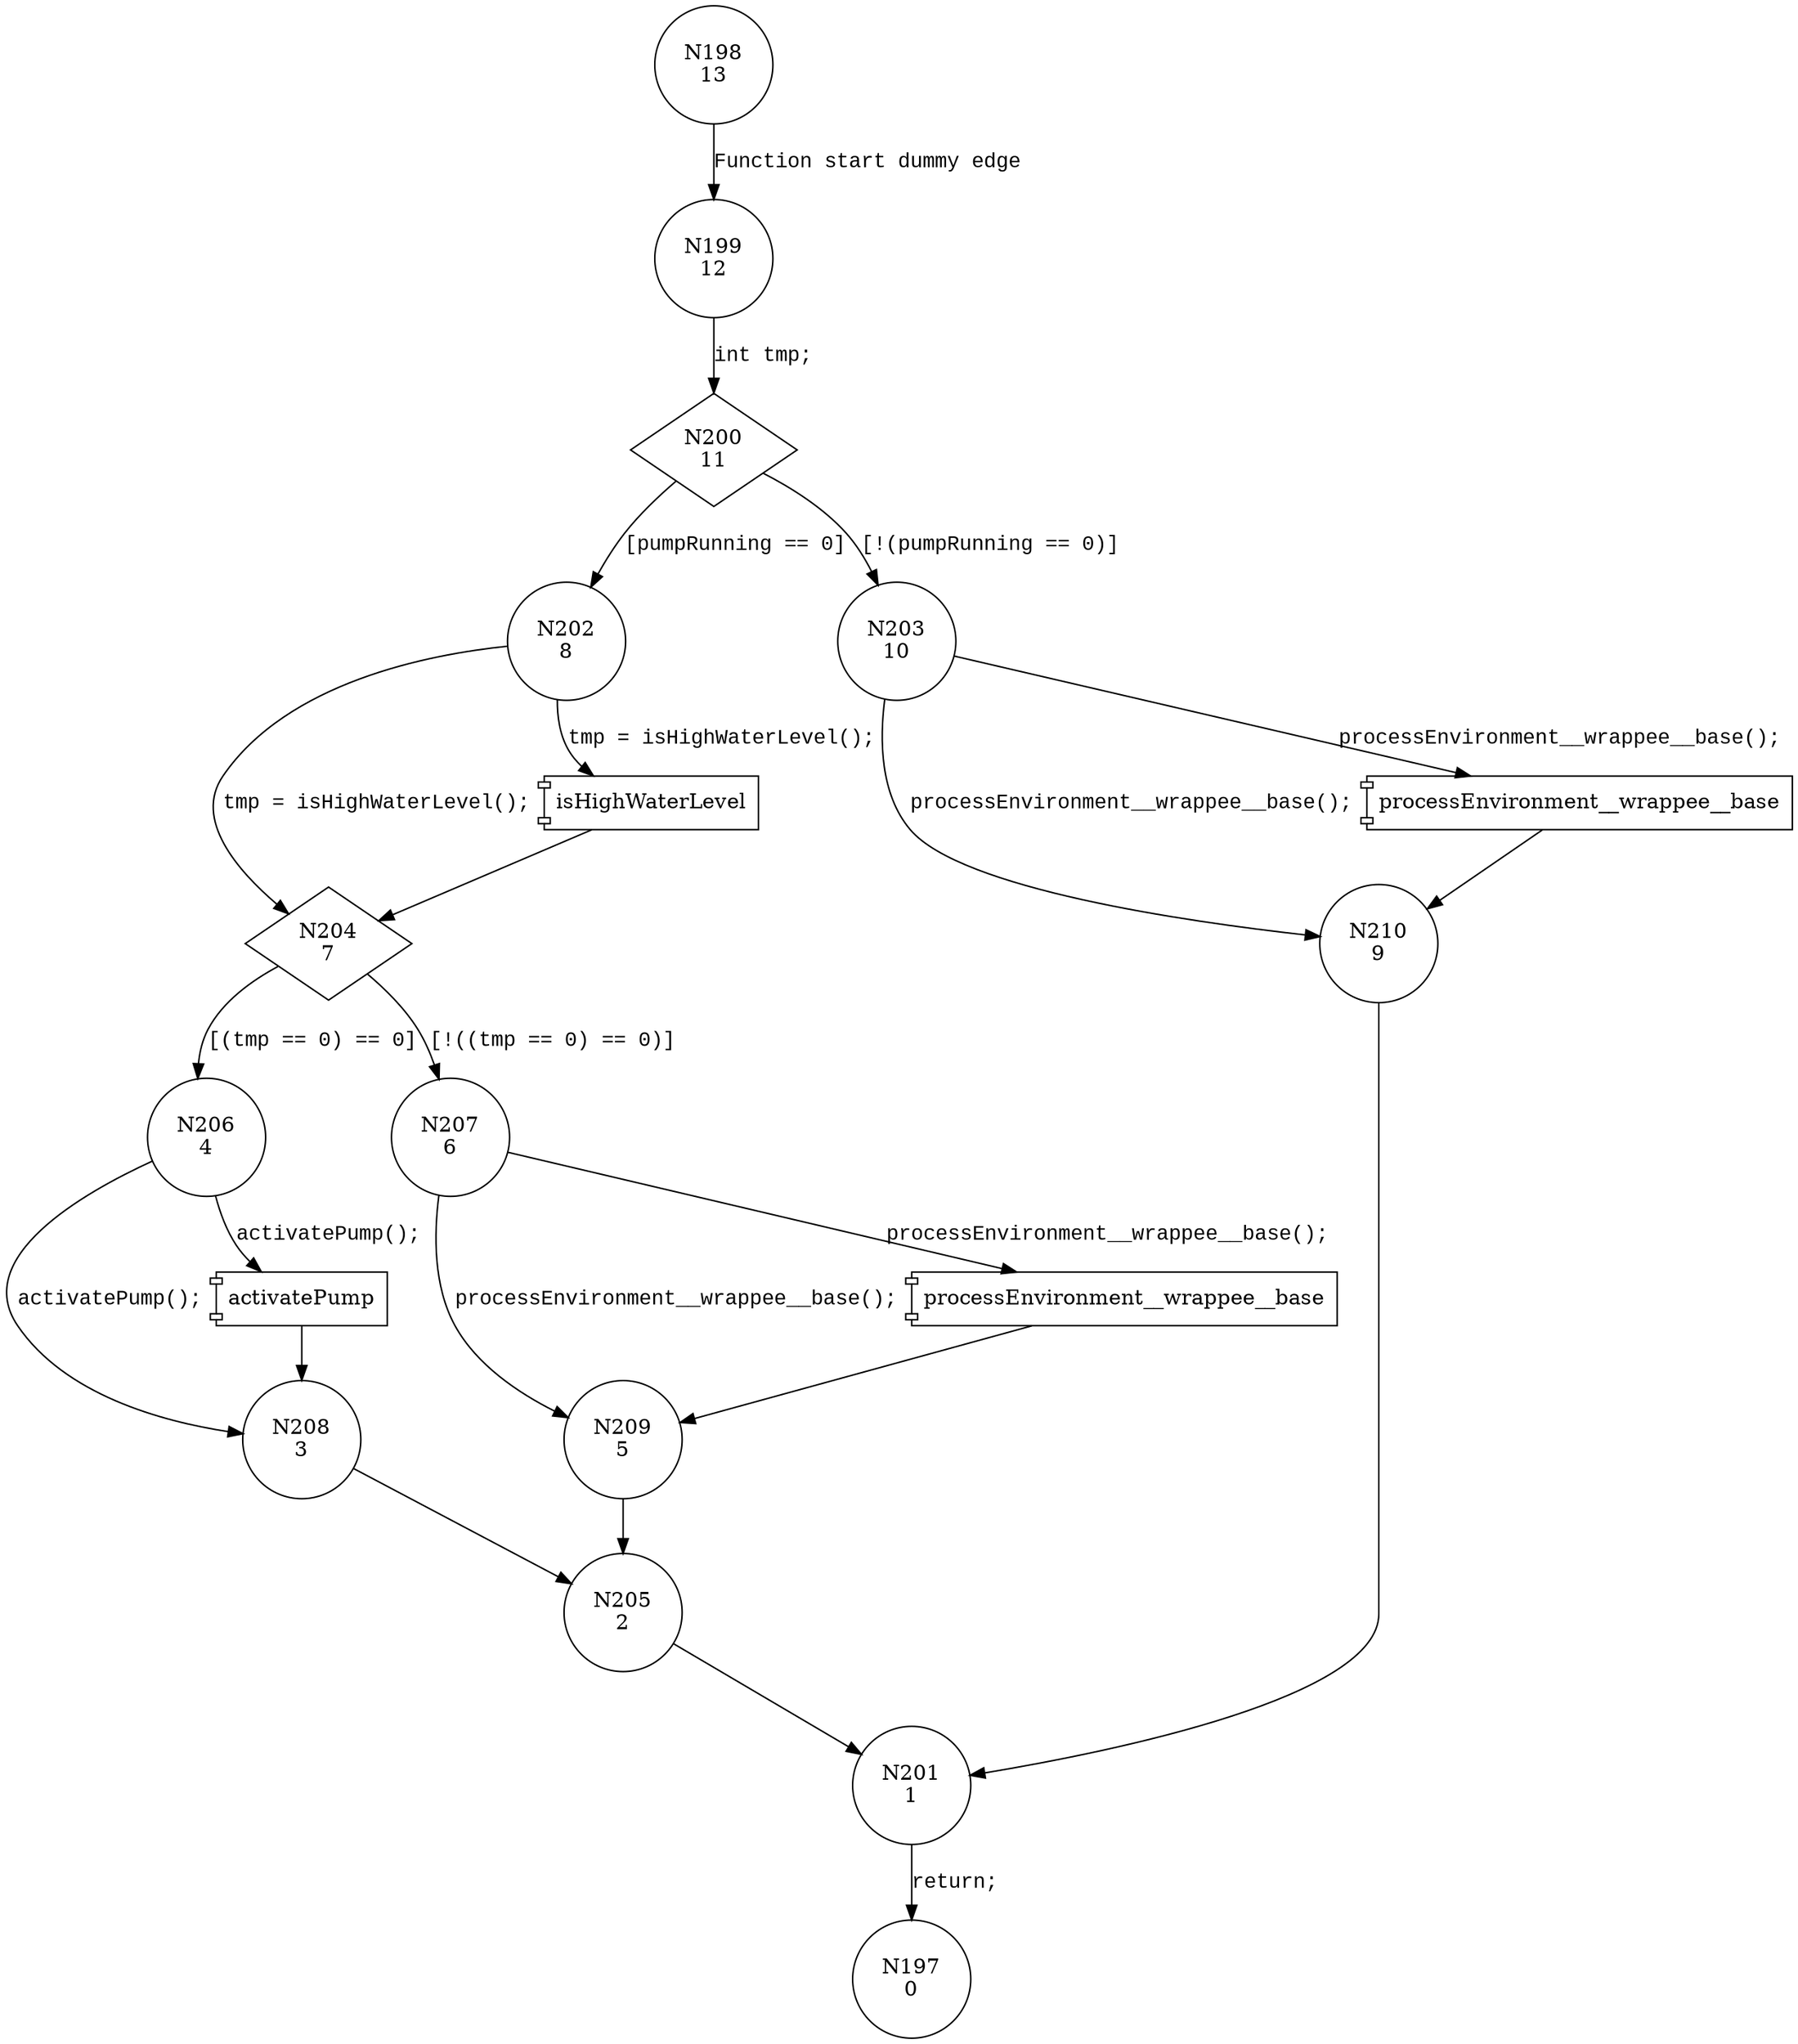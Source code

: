 digraph processEnvironment__wrappee__highWaterSensor {
198 [shape="circle" label="N198\n13"]
199 [shape="circle" label="N199\n12"]
200 [shape="diamond" label="N200\n11"]
202 [shape="circle" label="N202\n8"]
203 [shape="circle" label="N203\n10"]
210 [shape="circle" label="N210\n9"]
201 [shape="circle" label="N201\n1"]
197 [shape="circle" label="N197\n0"]
204 [shape="diamond" label="N204\n7"]
206 [shape="circle" label="N206\n4"]
207 [shape="circle" label="N207\n6"]
209 [shape="circle" label="N209\n5"]
205 [shape="circle" label="N205\n2"]
208 [shape="circle" label="N208\n3"]
198 -> 199 [label="Function start dummy edge" fontname="Courier New"]
200 -> 202 [label="[pumpRunning == 0]" fontname="Courier New"]
200 -> 203 [label="[!(pumpRunning == 0)]" fontname="Courier New"]
100048 [shape="component" label="processEnvironment__wrappee__base"]
203 -> 100048 [label="processEnvironment__wrappee__base();" fontname="Courier New"]
100048 -> 210 [label="" fontname="Courier New"]
203 -> 210 [label="processEnvironment__wrappee__base();" fontname="Courier New"]
210 -> 201 [label="" fontname="Courier New"]
201 -> 197 [label="return;" fontname="Courier New"]
100049 [shape="component" label="isHighWaterLevel"]
202 -> 100049 [label="tmp = isHighWaterLevel();" fontname="Courier New"]
100049 -> 204 [label="" fontname="Courier New"]
202 -> 204 [label="tmp = isHighWaterLevel();" fontname="Courier New"]
204 -> 206 [label="[(tmp == 0) == 0]" fontname="Courier New"]
204 -> 207 [label="[!((tmp == 0) == 0)]" fontname="Courier New"]
100050 [shape="component" label="processEnvironment__wrappee__base"]
207 -> 100050 [label="processEnvironment__wrappee__base();" fontname="Courier New"]
100050 -> 209 [label="" fontname="Courier New"]
207 -> 209 [label="processEnvironment__wrappee__base();" fontname="Courier New"]
209 -> 205 [label="" fontname="Courier New"]
205 -> 201 [label="" fontname="Courier New"]
100051 [shape="component" label="activatePump"]
206 -> 100051 [label="activatePump();" fontname="Courier New"]
100051 -> 208 [label="" fontname="Courier New"]
206 -> 208 [label="activatePump();" fontname="Courier New"]
208 -> 205 [label="" fontname="Courier New"]
199 -> 200 [label="int tmp;" fontname="Courier New"]
}